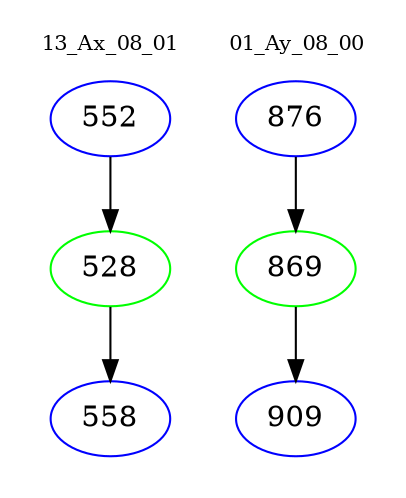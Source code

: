 digraph{
subgraph cluster_0 {
color = white
label = "13_Ax_08_01";
fontsize=10;
T0_552 [label="552", color="blue"]
T0_552 -> T0_528 [color="black"]
T0_528 [label="528", color="green"]
T0_528 -> T0_558 [color="black"]
T0_558 [label="558", color="blue"]
}
subgraph cluster_1 {
color = white
label = "01_Ay_08_00";
fontsize=10;
T1_876 [label="876", color="blue"]
T1_876 -> T1_869 [color="black"]
T1_869 [label="869", color="green"]
T1_869 -> T1_909 [color="black"]
T1_909 [label="909", color="blue"]
}
}

